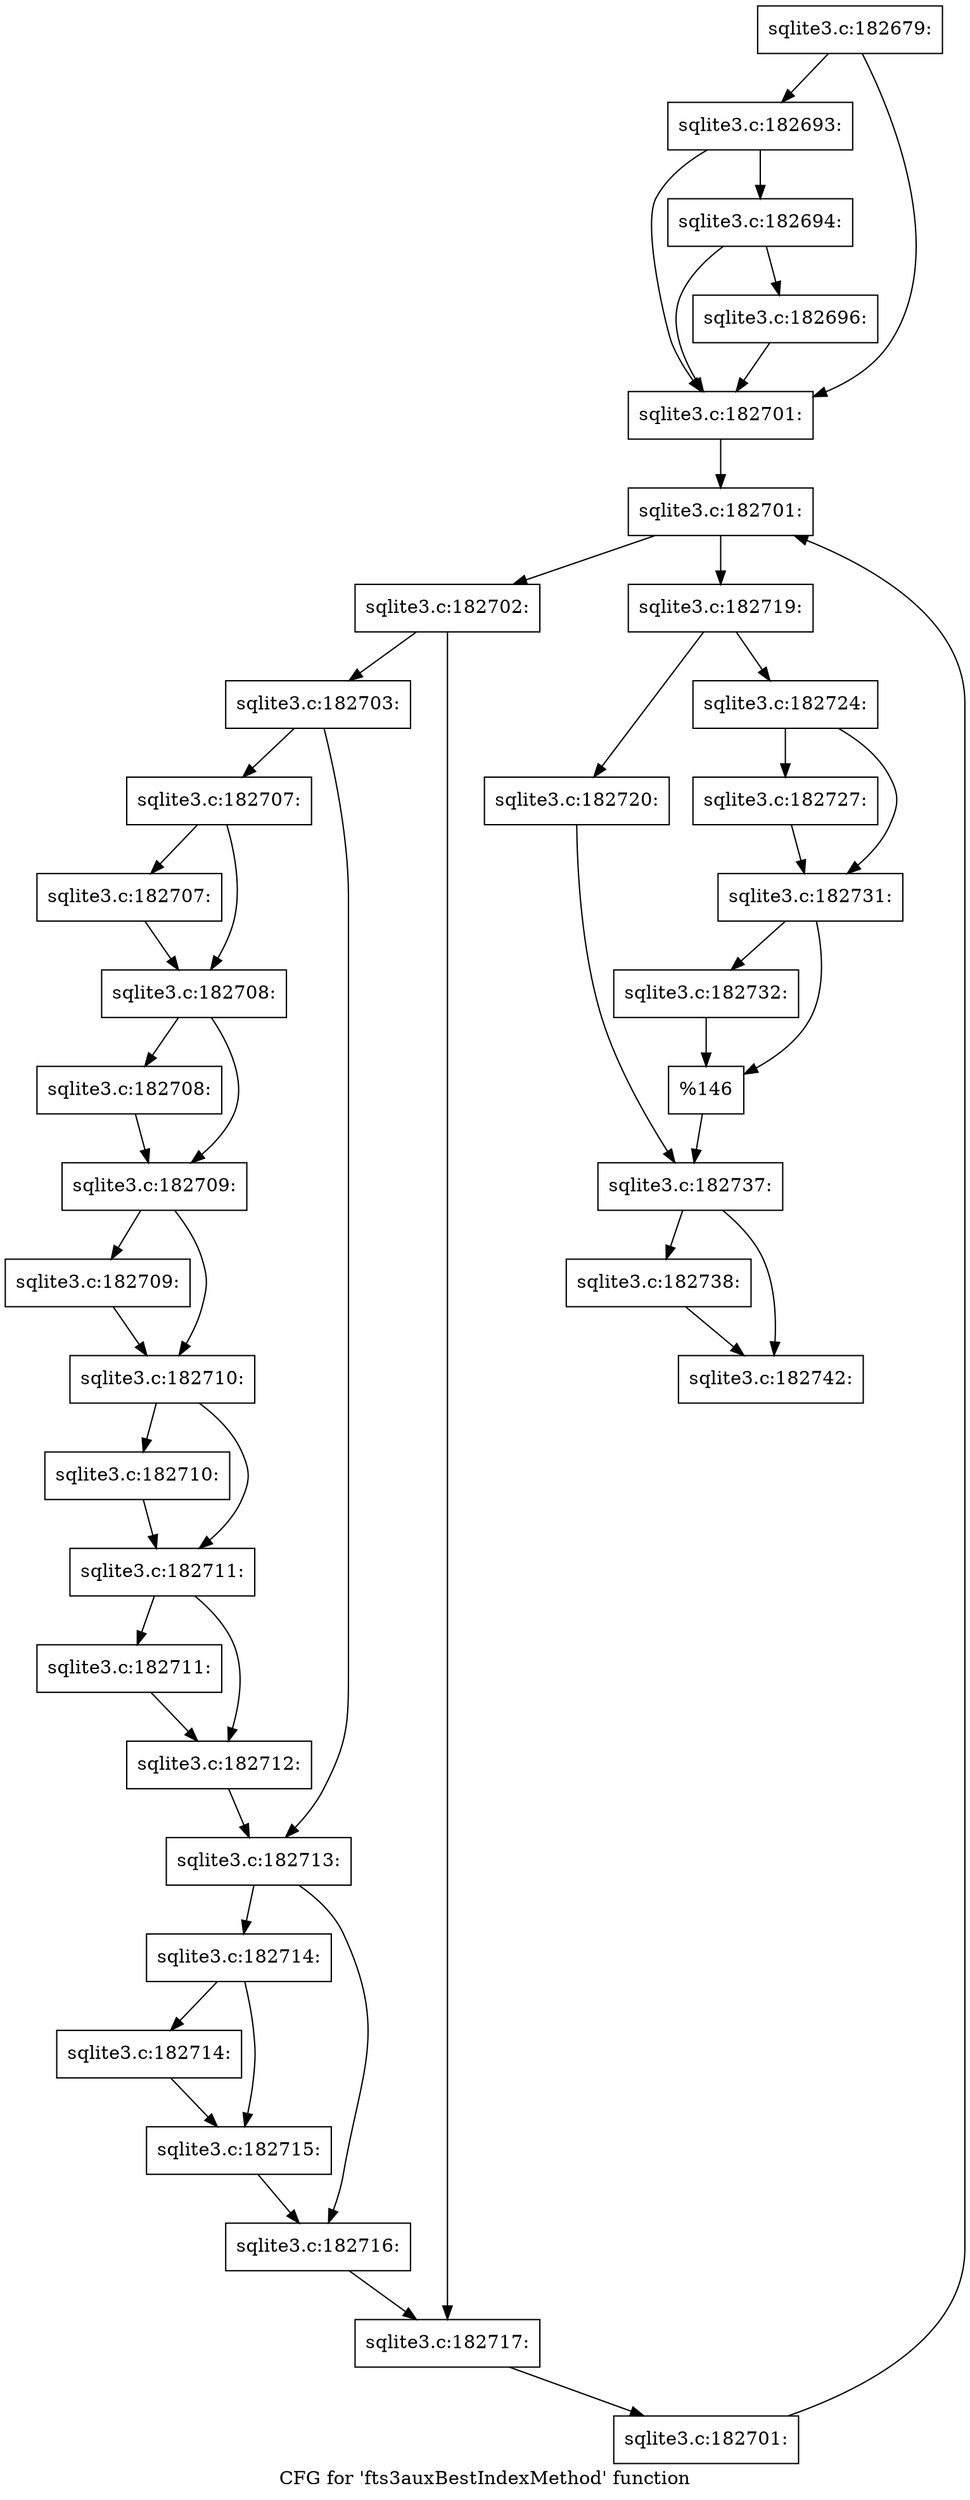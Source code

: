 digraph "CFG for 'fts3auxBestIndexMethod' function" {
	label="CFG for 'fts3auxBestIndexMethod' function";

	Node0x55c0faadc870 [shape=record,label="{sqlite3.c:182679:}"];
	Node0x55c0faadc870 -> Node0x55c0faadf840;
	Node0x55c0faadc870 -> Node0x55c0faadf770;
	Node0x55c0faadf840 [shape=record,label="{sqlite3.c:182693:}"];
	Node0x55c0faadf840 -> Node0x55c0faadf7c0;
	Node0x55c0faadf840 -> Node0x55c0faadf770;
	Node0x55c0faadf7c0 [shape=record,label="{sqlite3.c:182694:}"];
	Node0x55c0faadf7c0 -> Node0x55c0faadf720;
	Node0x55c0faadf7c0 -> Node0x55c0faadf770;
	Node0x55c0faadf720 [shape=record,label="{sqlite3.c:182696:}"];
	Node0x55c0faadf720 -> Node0x55c0faadf770;
	Node0x55c0faadf770 [shape=record,label="{sqlite3.c:182701:}"];
	Node0x55c0faadf770 -> Node0x55c0faae0e40;
	Node0x55c0faae0e40 [shape=record,label="{sqlite3.c:182701:}"];
	Node0x55c0faae0e40 -> Node0x55c0faae1060;
	Node0x55c0faae0e40 -> Node0x55c0faae0c90;
	Node0x55c0faae1060 [shape=record,label="{sqlite3.c:182702:}"];
	Node0x55c0faae1060 -> Node0x55c0faae1640;
	Node0x55c0faae1060 -> Node0x55c0faae1690;
	Node0x55c0faae1640 [shape=record,label="{sqlite3.c:182703:}"];
	Node0x55c0faae1640 -> Node0x55c0faae2f60;
	Node0x55c0faae1640 -> Node0x55c0faae2fb0;
	Node0x55c0faae2f60 [shape=record,label="{sqlite3.c:182707:}"];
	Node0x55c0faae2f60 -> Node0x55c0faae33c0;
	Node0x55c0faae2f60 -> Node0x55c0faae3410;
	Node0x55c0faae33c0 [shape=record,label="{sqlite3.c:182707:}"];
	Node0x55c0faae33c0 -> Node0x55c0faae3410;
	Node0x55c0faae3410 [shape=record,label="{sqlite3.c:182708:}"];
	Node0x55c0faae3410 -> Node0x55c0faae3900;
	Node0x55c0faae3410 -> Node0x55c0faae3950;
	Node0x55c0faae3900 [shape=record,label="{sqlite3.c:182708:}"];
	Node0x55c0faae3900 -> Node0x55c0faae3950;
	Node0x55c0faae3950 [shape=record,label="{sqlite3.c:182709:}"];
	Node0x55c0faae3950 -> Node0x55c0faae3eb0;
	Node0x55c0faae3950 -> Node0x55c0faae3f00;
	Node0x55c0faae3eb0 [shape=record,label="{sqlite3.c:182709:}"];
	Node0x55c0faae3eb0 -> Node0x55c0faae3f00;
	Node0x55c0faae3f00 [shape=record,label="{sqlite3.c:182710:}"];
	Node0x55c0faae3f00 -> Node0x55c0faae4460;
	Node0x55c0faae3f00 -> Node0x55c0faae44b0;
	Node0x55c0faae4460 [shape=record,label="{sqlite3.c:182710:}"];
	Node0x55c0faae4460 -> Node0x55c0faae44b0;
	Node0x55c0faae44b0 [shape=record,label="{sqlite3.c:182711:}"];
	Node0x55c0faae44b0 -> Node0x55c0faae4a10;
	Node0x55c0faae44b0 -> Node0x55c0faae4a60;
	Node0x55c0faae4a10 [shape=record,label="{sqlite3.c:182711:}"];
	Node0x55c0faae4a10 -> Node0x55c0faae4a60;
	Node0x55c0faae4a60 [shape=record,label="{sqlite3.c:182712:}"];
	Node0x55c0faae4a60 -> Node0x55c0faae2fb0;
	Node0x55c0faae2fb0 [shape=record,label="{sqlite3.c:182713:}"];
	Node0x55c0faae2fb0 -> Node0x55c0faae50c0;
	Node0x55c0faae2fb0 -> Node0x55c0faae5110;
	Node0x55c0faae50c0 [shape=record,label="{sqlite3.c:182714:}"];
	Node0x55c0faae50c0 -> Node0x55c0faae5520;
	Node0x55c0faae50c0 -> Node0x55c0faae5570;
	Node0x55c0faae5520 [shape=record,label="{sqlite3.c:182714:}"];
	Node0x55c0faae5520 -> Node0x55c0faae5570;
	Node0x55c0faae5570 [shape=record,label="{sqlite3.c:182715:}"];
	Node0x55c0faae5570 -> Node0x55c0faae5110;
	Node0x55c0faae5110 [shape=record,label="{sqlite3.c:182716:}"];
	Node0x55c0faae5110 -> Node0x55c0faae1690;
	Node0x55c0faae1690 [shape=record,label="{sqlite3.c:182717:}"];
	Node0x55c0faae1690 -> Node0x55c0faae0fd0;
	Node0x55c0faae0fd0 [shape=record,label="{sqlite3.c:182701:}"];
	Node0x55c0faae0fd0 -> Node0x55c0faae0e40;
	Node0x55c0faae0c90 [shape=record,label="{sqlite3.c:182719:}"];
	Node0x55c0faae0c90 -> Node0x55c0faae6100;
	Node0x55c0faae0c90 -> Node0x55c0faae61a0;
	Node0x55c0faae6100 [shape=record,label="{sqlite3.c:182720:}"];
	Node0x55c0faae6100 -> Node0x55c0faae6150;
	Node0x55c0faae61a0 [shape=record,label="{sqlite3.c:182724:}"];
	Node0x55c0faae61a0 -> Node0x55c0faae77e0;
	Node0x55c0faae61a0 -> Node0x55c0faae7830;
	Node0x55c0faae77e0 [shape=record,label="{sqlite3.c:182727:}"];
	Node0x55c0faae77e0 -> Node0x55c0faae7830;
	Node0x55c0faae7830 [shape=record,label="{sqlite3.c:182731:}"];
	Node0x55c0faae7830 -> Node0x55c0faae8b20;
	Node0x55c0faae7830 -> Node0x55c0faae8b70;
	Node0x55c0faae8b20 [shape=record,label="{sqlite3.c:182732:}"];
	Node0x55c0faae8b20 -> Node0x55c0faae8b70;
	Node0x55c0faae8b70 [shape=record,label="{%146}"];
	Node0x55c0faae8b70 -> Node0x55c0faae6150;
	Node0x55c0faae6150 [shape=record,label="{sqlite3.c:182737:}"];
	Node0x55c0faae6150 -> Node0x55c0faae9f60;
	Node0x55c0faae6150 -> Node0x55c0faae9fb0;
	Node0x55c0faae9f60 [shape=record,label="{sqlite3.c:182738:}"];
	Node0x55c0faae9f60 -> Node0x55c0faae9fb0;
	Node0x55c0faae9fb0 [shape=record,label="{sqlite3.c:182742:}"];
}
